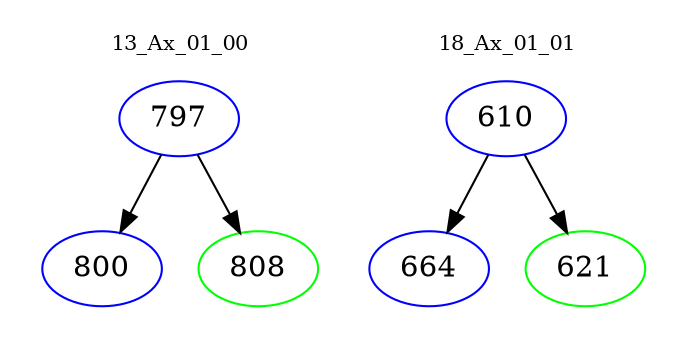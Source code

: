 digraph{
subgraph cluster_0 {
color = white
label = "13_Ax_01_00";
fontsize=10;
T0_797 [label="797", color="blue"]
T0_797 -> T0_800 [color="black"]
T0_800 [label="800", color="blue"]
T0_797 -> T0_808 [color="black"]
T0_808 [label="808", color="green"]
}
subgraph cluster_1 {
color = white
label = "18_Ax_01_01";
fontsize=10;
T1_610 [label="610", color="blue"]
T1_610 -> T1_664 [color="black"]
T1_664 [label="664", color="blue"]
T1_610 -> T1_621 [color="black"]
T1_621 [label="621", color="green"]
}
}
